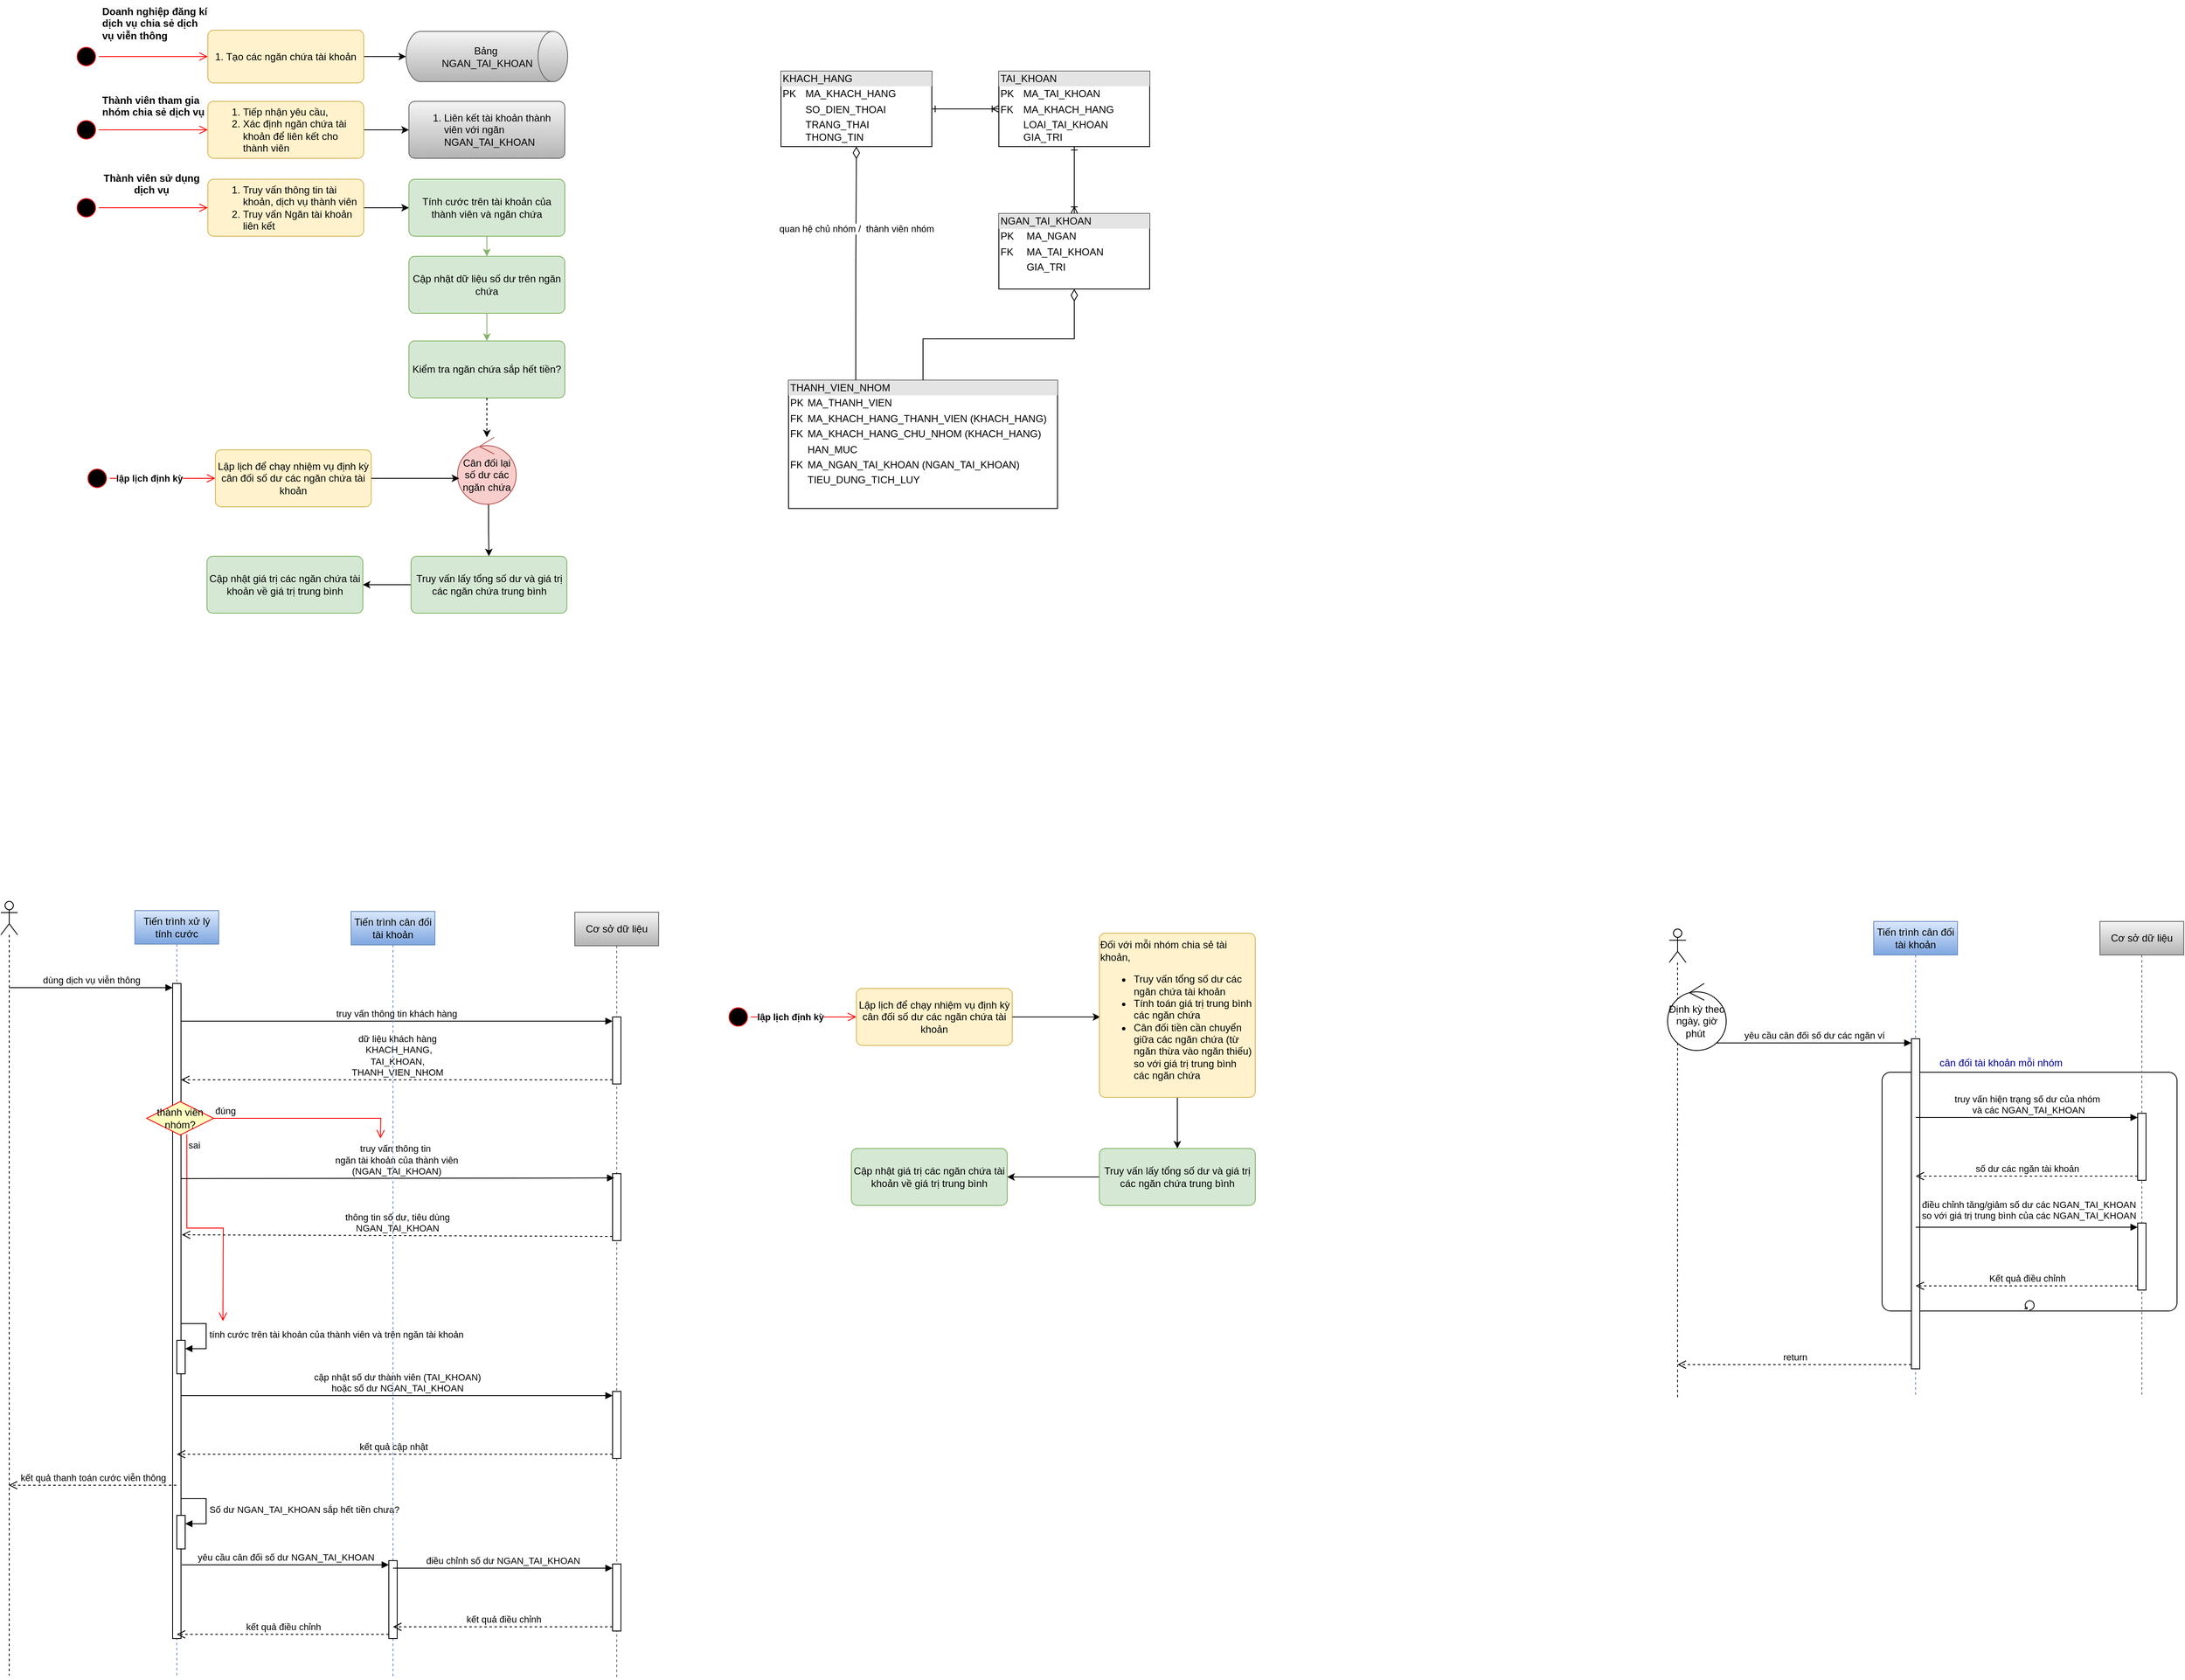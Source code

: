<mxfile version="24.7.5">
  <diagram name="Trang-1" id="ifqilYKUmkMbXho6CXME">
    <mxGraphModel dx="1232" dy="1063" grid="0" gridSize="10" guides="1" tooltips="1" connect="1" arrows="1" fold="1" page="1" pageScale="1" pageWidth="827" pageHeight="1169" background="#ffffff" math="0" shadow="0">
      <root>
        <mxCell id="0" />
        <mxCell id="1" parent="0" />
        <mxCell id="qz0hyXh0ZL_QCQMX1ToW-140" value="" style="points=[[0.25,0,0],[0.5,0,0],[0.75,0,0],[1,0.25,0],[1,0.5,0],[1,0.75,0],[0.75,1,0],[0.5,1,0],[0.25,1,0],[0,0.75,0],[0,0.5,0],[0,0.25,0]];shape=mxgraph.bpmn.task;whiteSpace=wrap;rectStyle=rounded;size=10;html=1;container=1;expand=0;collapsible=0;taskMarker=abstract;isLoopStandard=1;" vertex="1" parent="1">
          <mxGeometry x="2285" y="1476" width="352" height="285" as="geometry" />
        </mxCell>
        <mxCell id="qz0hyXh0ZL_QCQMX1ToW-1" value="" style="ellipse;html=1;shape=startState;fillColor=#000000;strokeColor=#ff0000;" vertex="1" parent="1">
          <mxGeometry x="127" y="336" width="30" height="30" as="geometry" />
        </mxCell>
        <mxCell id="qz0hyXh0ZL_QCQMX1ToW-2" value="" style="edgeStyle=orthogonalEdgeStyle;html=1;verticalAlign=bottom;endArrow=open;endSize=8;strokeColor=#ff0000;rounded=0;entryX=0;entryY=0.5;entryDx=0;entryDy=0;" edge="1" source="qz0hyXh0ZL_QCQMX1ToW-1" parent="1" target="qz0hyXh0ZL_QCQMX1ToW-3">
          <mxGeometry relative="1" as="geometry">
            <mxPoint x="157" y="434" as="targetPoint" />
          </mxGeometry>
        </mxCell>
        <mxCell id="qz0hyXh0ZL_QCQMX1ToW-13" value="" style="edgeStyle=orthogonalEdgeStyle;rounded=0;orthogonalLoop=1;jettySize=auto;html=1;" edge="1" parent="1" source="qz0hyXh0ZL_QCQMX1ToW-3" target="qz0hyXh0ZL_QCQMX1ToW-12">
          <mxGeometry relative="1" as="geometry" />
        </mxCell>
        <mxCell id="qz0hyXh0ZL_QCQMX1ToW-3" value="&lt;ol&gt;&lt;li&gt;Tiếp nhận yêu cầu,&lt;/li&gt;&lt;li&gt;Xác định ngăn chứa tài khoản để liên kết cho thành viên&lt;/li&gt;&lt;/ol&gt;" style="rounded=1;whiteSpace=wrap;html=1;absoluteArcSize=1;arcSize=14;strokeWidth=1;align=left;fillColor=#fff2cc;strokeColor=#d6b656;" vertex="1" parent="1">
          <mxGeometry x="287" y="317" width="186" height="68" as="geometry" />
        </mxCell>
        <mxCell id="qz0hyXh0ZL_QCQMX1ToW-4" value="&lt;span style=&quot;color: rgb(0, 0, 0); font-family: Helvetica; font-size: 12px; font-style: normal; font-variant-ligatures: normal; font-variant-caps: normal; letter-spacing: normal; orphans: 2; text-align: center; text-indent: 0px; text-transform: none; widows: 2; word-spacing: 0px; -webkit-text-stroke-width: 0px; white-space: normal; background-color: rgb(251, 251, 251); text-decoration-thickness: initial; text-decoration-style: initial; text-decoration-color: initial; float: none; display: inline !important;&quot;&gt;&lt;b&gt;Thành viên tham gia&amp;nbsp;&lt;/b&gt;&lt;/span&gt;&lt;div&gt;&lt;span style=&quot;color: rgb(0, 0, 0); font-family: Helvetica; font-size: 12px; font-style: normal; font-variant-ligatures: normal; font-variant-caps: normal; letter-spacing: normal; orphans: 2; text-align: center; text-indent: 0px; text-transform: none; widows: 2; word-spacing: 0px; -webkit-text-stroke-width: 0px; white-space: normal; background-color: rgb(251, 251, 251); text-decoration-thickness: initial; text-decoration-style: initial; text-decoration-color: initial; float: none; display: inline !important;&quot;&gt;&lt;b&gt;nhóm chia sẻ dịch vụ&lt;/b&gt;&lt;/span&gt;&lt;/div&gt;" style="text;whiteSpace=wrap;html=1;" vertex="1" parent="1">
          <mxGeometry x="159" y="302" width="133" height="40" as="geometry" />
        </mxCell>
        <mxCell id="qz0hyXh0ZL_QCQMX1ToW-5" value="" style="ellipse;html=1;shape=startState;fillColor=#000000;strokeColor=#ff0000;" vertex="1" parent="1">
          <mxGeometry x="127" y="248.5" width="30" height="30" as="geometry" />
        </mxCell>
        <mxCell id="qz0hyXh0ZL_QCQMX1ToW-6" value="" style="edgeStyle=orthogonalEdgeStyle;html=1;verticalAlign=bottom;endArrow=open;endSize=8;strokeColor=#ff0000;rounded=0;entryX=0;entryY=0.5;entryDx=0;entryDy=0;" edge="1" parent="1" source="qz0hyXh0ZL_QCQMX1ToW-5" target="qz0hyXh0ZL_QCQMX1ToW-7">
          <mxGeometry relative="1" as="geometry">
            <mxPoint x="283" y="232" as="targetPoint" />
          </mxGeometry>
        </mxCell>
        <mxCell id="qz0hyXh0ZL_QCQMX1ToW-11" style="edgeStyle=orthogonalEdgeStyle;rounded=0;orthogonalLoop=1;jettySize=auto;html=1;" edge="1" parent="1" source="qz0hyXh0ZL_QCQMX1ToW-7" target="qz0hyXh0ZL_QCQMX1ToW-10">
          <mxGeometry relative="1" as="geometry" />
        </mxCell>
        <mxCell id="qz0hyXh0ZL_QCQMX1ToW-7" value="1. Tạo các ngăn chứa tài khoản" style="rounded=1;whiteSpace=wrap;html=1;absoluteArcSize=1;arcSize=14;strokeWidth=1;align=center;fillColor=#fff2cc;strokeColor=#d6b656;" vertex="1" parent="1">
          <mxGeometry x="287" y="232" width="186" height="63" as="geometry" />
        </mxCell>
        <mxCell id="qz0hyXh0ZL_QCQMX1ToW-8" value="&lt;span style=&quot;color: rgb(0, 0, 0); font-family: Helvetica; font-size: 12px; font-style: normal; font-variant-ligatures: normal; font-variant-caps: normal; letter-spacing: normal; orphans: 2; text-align: center; text-indent: 0px; text-transform: none; widows: 2; word-spacing: 0px; -webkit-text-stroke-width: 0px; white-space: normal; background-color: rgb(251, 251, 251); text-decoration-thickness: initial; text-decoration-style: initial; text-decoration-color: initial; float: none; display: inline !important;&quot;&gt;&lt;b&gt;Doanh nghiệp đăng kí&amp;nbsp;&lt;/b&gt;&lt;/span&gt;&lt;div&gt;&lt;span style=&quot;color: rgb(0, 0, 0); font-family: Helvetica; font-size: 12px; font-style: normal; font-variant-ligatures: normal; font-variant-caps: normal; letter-spacing: normal; orphans: 2; text-align: center; text-indent: 0px; text-transform: none; widows: 2; word-spacing: 0px; -webkit-text-stroke-width: 0px; white-space: normal; background-color: rgb(251, 251, 251); text-decoration-thickness: initial; text-decoration-style: initial; text-decoration-color: initial; float: none; display: inline !important;&quot;&gt;&lt;b&gt;dịch vụ chia sẻ dịch vụ viễn thông&lt;/b&gt;&lt;/span&gt;&lt;/div&gt;" style="text;whiteSpace=wrap;html=1;" vertex="1" parent="1">
          <mxGeometry x="159" y="196" width="133" height="40" as="geometry" />
        </mxCell>
        <mxCell id="qz0hyXh0ZL_QCQMX1ToW-10" value="Bảng&amp;nbsp;&lt;div&gt;NGAN_TAI_KHOAN&lt;/div&gt;" style="strokeWidth=1;html=1;shape=mxgraph.flowchart.direct_data;whiteSpace=wrap;fillColor=#f5f5f5;gradientColor=#b3b3b3;strokeColor=#666666;" vertex="1" parent="1">
          <mxGeometry x="523.5" y="233.5" width="193" height="60" as="geometry" />
        </mxCell>
        <mxCell id="qz0hyXh0ZL_QCQMX1ToW-12" value="&lt;ol&gt;&lt;li&gt;Liên kết tài khoản thành viên với ngăn NGAN_TAI_KHOAN&lt;/li&gt;&lt;/ol&gt;" style="rounded=1;whiteSpace=wrap;html=1;absoluteArcSize=1;arcSize=14;strokeWidth=1;align=left;fillColor=#f5f5f5;gradientColor=#b3b3b3;strokeColor=#666666;" vertex="1" parent="1">
          <mxGeometry x="527" y="317" width="186" height="68" as="geometry" />
        </mxCell>
        <mxCell id="qz0hyXh0ZL_QCQMX1ToW-15" value="" style="ellipse;html=1;shape=startState;fillColor=#000000;strokeColor=#ff0000;" vertex="1" parent="1">
          <mxGeometry x="127" y="429" width="30" height="30" as="geometry" />
        </mxCell>
        <mxCell id="qz0hyXh0ZL_QCQMX1ToW-16" value="" style="edgeStyle=orthogonalEdgeStyle;html=1;verticalAlign=bottom;endArrow=open;endSize=8;strokeColor=#ff0000;rounded=0;entryX=0;entryY=0.5;entryDx=0;entryDy=0;" edge="1" parent="1" source="qz0hyXh0ZL_QCQMX1ToW-15" target="qz0hyXh0ZL_QCQMX1ToW-18">
          <mxGeometry relative="1" as="geometry">
            <mxPoint x="157" y="527" as="targetPoint" />
          </mxGeometry>
        </mxCell>
        <mxCell id="qz0hyXh0ZL_QCQMX1ToW-17" value="" style="edgeStyle=orthogonalEdgeStyle;rounded=0;orthogonalLoop=1;jettySize=auto;html=1;" edge="1" parent="1" source="qz0hyXh0ZL_QCQMX1ToW-18" target="qz0hyXh0ZL_QCQMX1ToW-20">
          <mxGeometry relative="1" as="geometry" />
        </mxCell>
        <mxCell id="qz0hyXh0ZL_QCQMX1ToW-18" value="&lt;ol&gt;&lt;li&gt;Truy vấn thông tin tài khoản, dịch vụ thành viên&lt;/li&gt;&lt;li&gt;Truy vấn Ngăn tài khoản liên kết&lt;/li&gt;&lt;/ol&gt;" style="rounded=1;whiteSpace=wrap;html=1;absoluteArcSize=1;arcSize=14;strokeWidth=1;align=left;fillColor=#fff2cc;strokeColor=#d6b656;" vertex="1" parent="1">
          <mxGeometry x="287" y="410" width="186" height="68" as="geometry" />
        </mxCell>
        <mxCell id="qz0hyXh0ZL_QCQMX1ToW-19" value="&lt;div style=&quot;text-align: center;&quot;&gt;&lt;b&gt;Thành viên sử dụng dịch vụ&lt;/b&gt;&lt;/div&gt;" style="text;whiteSpace=wrap;html=1;" vertex="1" parent="1">
          <mxGeometry x="159" y="395" width="120" height="40" as="geometry" />
        </mxCell>
        <mxCell id="qz0hyXh0ZL_QCQMX1ToW-23" value="" style="edgeStyle=orthogonalEdgeStyle;rounded=0;orthogonalLoop=1;jettySize=auto;html=1;fillColor=#d5e8d4;strokeColor=#82b366;" edge="1" parent="1" source="qz0hyXh0ZL_QCQMX1ToW-20" target="qz0hyXh0ZL_QCQMX1ToW-22">
          <mxGeometry relative="1" as="geometry" />
        </mxCell>
        <mxCell id="qz0hyXh0ZL_QCQMX1ToW-20" value="&lt;div style=&quot;&quot;&gt;&lt;span style=&quot;background-color: initial;&quot;&gt;Tính cước trên tài khoản của thành viên và ngăn chứa&lt;/span&gt;&lt;/div&gt;" style="rounded=1;whiteSpace=wrap;html=1;absoluteArcSize=1;arcSize=14;strokeWidth=1;align=center;fillColor=#d5e8d4;strokeColor=#82b366;" vertex="1" parent="1">
          <mxGeometry x="527" y="410" width="186" height="68" as="geometry" />
        </mxCell>
        <mxCell id="qz0hyXh0ZL_QCQMX1ToW-25" value="" style="edgeStyle=orthogonalEdgeStyle;rounded=0;orthogonalLoop=1;jettySize=auto;html=1;fillColor=#d5e8d4;strokeColor=#82b366;" edge="1" parent="1" source="qz0hyXh0ZL_QCQMX1ToW-22" target="qz0hyXh0ZL_QCQMX1ToW-24">
          <mxGeometry relative="1" as="geometry" />
        </mxCell>
        <mxCell id="qz0hyXh0ZL_QCQMX1ToW-22" value="&lt;div style=&quot;&quot;&gt;&lt;span style=&quot;background-color: initial;&quot;&gt;Cập nhật dữ liệu số dư trên ngăn chứa&lt;/span&gt;&lt;/div&gt;" style="rounded=1;whiteSpace=wrap;html=1;absoluteArcSize=1;arcSize=14;strokeWidth=1;align=center;fillColor=#d5e8d4;strokeColor=#82b366;" vertex="1" parent="1">
          <mxGeometry x="527" y="502" width="186" height="68" as="geometry" />
        </mxCell>
        <mxCell id="qz0hyXh0ZL_QCQMX1ToW-30" value="" style="edgeStyle=orthogonalEdgeStyle;rounded=0;orthogonalLoop=1;jettySize=auto;html=1;exitX=0.529;exitY=0.988;exitDx=0;exitDy=0;exitPerimeter=0;" edge="1" parent="1" source="qz0hyXh0ZL_QCQMX1ToW-28" target="qz0hyXh0ZL_QCQMX1ToW-29">
          <mxGeometry relative="1" as="geometry" />
        </mxCell>
        <mxCell id="qz0hyXh0ZL_QCQMX1ToW-24" value="&lt;div style=&quot;&quot;&gt;&lt;span style=&quot;background-color: initial;&quot;&gt;Kiểm tra ngăn chứa sắp hết tiền?&lt;/span&gt;&lt;/div&gt;" style="rounded=1;whiteSpace=wrap;html=1;absoluteArcSize=1;arcSize=14;strokeWidth=1;align=center;fillColor=#d5e8d4;strokeColor=#82b366;" vertex="1" parent="1">
          <mxGeometry x="527" y="603" width="186" height="68" as="geometry" />
        </mxCell>
        <mxCell id="qz0hyXh0ZL_QCQMX1ToW-32" value="" style="edgeStyle=orthogonalEdgeStyle;rounded=0;orthogonalLoop=1;jettySize=auto;html=1;" edge="1" parent="1" source="qz0hyXh0ZL_QCQMX1ToW-29" target="qz0hyXh0ZL_QCQMX1ToW-31">
          <mxGeometry relative="1" as="geometry" />
        </mxCell>
        <mxCell id="qz0hyXh0ZL_QCQMX1ToW-29" value="&lt;div style=&quot;&quot;&gt;&lt;span style=&quot;background-color: initial;&quot;&gt;Truy vấn lấy tổng số dư và giá trị các ngăn chứa trung bình&lt;/span&gt;&lt;/div&gt;" style="rounded=1;whiteSpace=wrap;html=1;absoluteArcSize=1;arcSize=14;strokeWidth=1;align=center;fillColor=#d5e8d4;strokeColor=#82b366;" vertex="1" parent="1">
          <mxGeometry x="529.5" y="860" width="186" height="68" as="geometry" />
        </mxCell>
        <mxCell id="qz0hyXh0ZL_QCQMX1ToW-31" value="&lt;div style=&quot;&quot;&gt;&lt;span style=&quot;background-color: initial;&quot;&gt;Cập nhật giá trị các ngăn chứa tài khoản về giá trị trung bình&lt;/span&gt;&lt;/div&gt;" style="rounded=1;whiteSpace=wrap;html=1;absoluteArcSize=1;arcSize=14;strokeWidth=1;align=center;fillColor=#d5e8d4;strokeColor=#82b366;" vertex="1" parent="1">
          <mxGeometry x="286" y="860" width="186" height="68" as="geometry" />
        </mxCell>
        <mxCell id="qz0hyXh0ZL_QCQMX1ToW-33" value="" style="edgeStyle=orthogonalEdgeStyle;rounded=0;orthogonalLoop=1;jettySize=auto;html=1;dashed=1;" edge="1" parent="1" source="qz0hyXh0ZL_QCQMX1ToW-24" target="qz0hyXh0ZL_QCQMX1ToW-28">
          <mxGeometry relative="1" as="geometry">
            <mxPoint x="620" y="671" as="sourcePoint" />
            <mxPoint x="620" y="854" as="targetPoint" />
          </mxGeometry>
        </mxCell>
        <mxCell id="qz0hyXh0ZL_QCQMX1ToW-28" value="Cân đối lại số dư các ngăn chứa" style="ellipse;shape=umlControl;whiteSpace=wrap;html=1;fillColor=#f8cecc;strokeColor=#b85450;" vertex="1" parent="1">
          <mxGeometry x="585" y="718" width="70" height="80" as="geometry" />
        </mxCell>
        <mxCell id="qz0hyXh0ZL_QCQMX1ToW-34" value="" style="ellipse;html=1;shape=startState;fillColor=#000000;strokeColor=#ff0000;" vertex="1" parent="1">
          <mxGeometry x="140" y="752" width="30" height="30" as="geometry" />
        </mxCell>
        <mxCell id="qz0hyXh0ZL_QCQMX1ToW-35" value="" style="edgeStyle=orthogonalEdgeStyle;html=1;verticalAlign=bottom;endArrow=open;endSize=8;strokeColor=#ff0000;rounded=0;entryX=0;entryY=0.5;entryDx=0;entryDy=0;" edge="1" source="qz0hyXh0ZL_QCQMX1ToW-34" parent="1" target="qz0hyXh0ZL_QCQMX1ToW-36">
          <mxGeometry relative="1" as="geometry">
            <mxPoint x="219" y="733" as="targetPoint" />
          </mxGeometry>
        </mxCell>
        <mxCell id="qz0hyXh0ZL_QCQMX1ToW-39" value="&lt;b&gt;lập lịch định kỳ&lt;/b&gt;" style="edgeLabel;html=1;align=center;verticalAlign=middle;resizable=0;points=[];" vertex="1" connectable="0" parent="qz0hyXh0ZL_QCQMX1ToW-35">
          <mxGeometry x="-0.254" relative="1" as="geometry">
            <mxPoint as="offset" />
          </mxGeometry>
        </mxCell>
        <mxCell id="qz0hyXh0ZL_QCQMX1ToW-36" value="&lt;div style=&quot;&quot;&gt;&lt;span style=&quot;background-color: initial;&quot;&gt;Lập lịch để chạy nhiệm vụ định kỳ cân đối số dư các ngăn chứa tài khoản&lt;/span&gt;&lt;/div&gt;" style="rounded=1;whiteSpace=wrap;html=1;absoluteArcSize=1;arcSize=14;strokeWidth=1;align=center;fillColor=#fff2cc;strokeColor=#d6b656;" vertex="1" parent="1">
          <mxGeometry x="296" y="733" width="186" height="68" as="geometry" />
        </mxCell>
        <mxCell id="qz0hyXh0ZL_QCQMX1ToW-38" style="edgeStyle=orthogonalEdgeStyle;rounded=0;orthogonalLoop=1;jettySize=auto;html=1;entryX=0.029;entryY=0.613;entryDx=0;entryDy=0;entryPerimeter=0;" edge="1" parent="1" source="qz0hyXh0ZL_QCQMX1ToW-36" target="qz0hyXh0ZL_QCQMX1ToW-28">
          <mxGeometry relative="1" as="geometry" />
        </mxCell>
        <mxCell id="qz0hyXh0ZL_QCQMX1ToW-43" value="" style="edgeStyle=orthogonalEdgeStyle;rounded=0;orthogonalLoop=1;jettySize=auto;html=1;endArrow=ERoneToMany;endFill=0;startArrow=ERone;startFill=0;" edge="1" parent="1" source="qz0hyXh0ZL_QCQMX1ToW-41" target="qz0hyXh0ZL_QCQMX1ToW-42">
          <mxGeometry relative="1" as="geometry" />
        </mxCell>
        <mxCell id="qz0hyXh0ZL_QCQMX1ToW-41" value="&lt;div style=&quot;box-sizing:border-box;width:100%;background:#e4e4e4;padding:2px;&quot;&gt;KHACH_HANG&lt;/div&gt;&lt;table style=&quot;width:100%;font-size:1em;&quot; cellpadding=&quot;2&quot; cellspacing=&quot;0&quot;&gt;&lt;tbody&gt;&lt;tr&gt;&lt;td&gt;PK&lt;/td&gt;&lt;td&gt;MA_KHACH_HANG&lt;/td&gt;&lt;/tr&gt;&lt;tr&gt;&lt;td&gt;&lt;br&gt;&lt;/td&gt;&lt;td&gt;SO_DIEN_THOAI&lt;/td&gt;&lt;/tr&gt;&lt;tr&gt;&lt;td&gt;&lt;/td&gt;&lt;td&gt;TRANG_THAI&lt;br&gt;THONG_TIN&lt;/td&gt;&lt;/tr&gt;&lt;/tbody&gt;&lt;/table&gt;" style="verticalAlign=top;align=left;overflow=fill;html=1;whiteSpace=wrap;" vertex="1" parent="1">
          <mxGeometry x="971" y="281" width="180" height="90" as="geometry" />
        </mxCell>
        <mxCell id="qz0hyXh0ZL_QCQMX1ToW-45" value="" style="edgeStyle=orthogonalEdgeStyle;rounded=0;orthogonalLoop=1;jettySize=auto;html=1;startArrow=ERone;startFill=0;endArrow=ERoneToMany;endFill=0;" edge="1" parent="1" source="qz0hyXh0ZL_QCQMX1ToW-42" target="qz0hyXh0ZL_QCQMX1ToW-44">
          <mxGeometry relative="1" as="geometry" />
        </mxCell>
        <mxCell id="qz0hyXh0ZL_QCQMX1ToW-42" value="&lt;div style=&quot;box-sizing:border-box;width:100%;background:#e4e4e4;padding:2px;&quot;&gt;TAI_KHOAN&lt;/div&gt;&lt;table style=&quot;width:100%;font-size:1em;&quot; cellpadding=&quot;2&quot; cellspacing=&quot;0&quot;&gt;&lt;tbody&gt;&lt;tr&gt;&lt;td&gt;PK&lt;/td&gt;&lt;td&gt;MA_TAI_KHOAN&lt;/td&gt;&lt;/tr&gt;&lt;tr&gt;&lt;td&gt;FK&lt;/td&gt;&lt;td&gt;MA_KHACH_HANG&lt;/td&gt;&lt;/tr&gt;&lt;tr&gt;&lt;td&gt;&lt;/td&gt;&lt;td&gt;LOAI_TAI_KHOAN&lt;br&gt;GIA_TRI&lt;/td&gt;&lt;/tr&gt;&lt;tr&gt;&lt;td&gt;&lt;br&gt;&lt;/td&gt;&lt;td&gt;&lt;br&gt;&lt;/td&gt;&lt;/tr&gt;&lt;tr&gt;&lt;td&gt;&lt;br&gt;&lt;/td&gt;&lt;td&gt;&lt;br&gt;&lt;/td&gt;&lt;/tr&gt;&lt;/tbody&gt;&lt;/table&gt;" style="verticalAlign=top;align=left;overflow=fill;html=1;whiteSpace=wrap;" vertex="1" parent="1">
          <mxGeometry x="1231" y="281" width="180" height="90" as="geometry" />
        </mxCell>
        <mxCell id="qz0hyXh0ZL_QCQMX1ToW-44" value="&lt;div style=&quot;box-sizing:border-box;width:100%;background:#e4e4e4;padding:2px;&quot;&gt;NGAN_TAI_KHOAN&lt;/div&gt;&lt;table style=&quot;width:100%;font-size:1em;&quot; cellpadding=&quot;2&quot; cellspacing=&quot;0&quot;&gt;&lt;tbody&gt;&lt;tr&gt;&lt;td&gt;PK&lt;/td&gt;&lt;td&gt;MA_NGAN&lt;/td&gt;&lt;/tr&gt;&lt;tr&gt;&lt;td&gt;FK&lt;/td&gt;&lt;td&gt;MA_TAI_KHOAN&lt;/td&gt;&lt;/tr&gt;&lt;tr&gt;&lt;td&gt;&lt;br&gt;&lt;/td&gt;&lt;td&gt;GIA_TRI&lt;/td&gt;&lt;/tr&gt;&lt;tr&gt;&lt;td&gt;&lt;br&gt;&lt;/td&gt;&lt;td&gt;&lt;br&gt;&lt;/td&gt;&lt;/tr&gt;&lt;/tbody&gt;&lt;/table&gt;" style="verticalAlign=top;align=left;overflow=fill;html=1;whiteSpace=wrap;" vertex="1" parent="1">
          <mxGeometry x="1231" y="451" width="180" height="90" as="geometry" />
        </mxCell>
        <mxCell id="qz0hyXh0ZL_QCQMX1ToW-48" style="edgeStyle=orthogonalEdgeStyle;rounded=0;orthogonalLoop=1;jettySize=auto;html=1;entryX=0.5;entryY=1;entryDx=0;entryDy=0;endArrow=diamondThin;endFill=0;endSize=12;exitX=0.25;exitY=0;exitDx=0;exitDy=0;" edge="1" parent="1" source="qz0hyXh0ZL_QCQMX1ToW-46" target="qz0hyXh0ZL_QCQMX1ToW-41">
          <mxGeometry relative="1" as="geometry" />
        </mxCell>
        <mxCell id="qz0hyXh0ZL_QCQMX1ToW-50" value="quan hệ chủ nhóm /&amp;nbsp; thành viên nhóm" style="edgeLabel;html=1;align=center;verticalAlign=middle;resizable=0;points=[];" vertex="1" connectable="0" parent="qz0hyXh0ZL_QCQMX1ToW-48">
          <mxGeometry x="0.299" relative="1" as="geometry">
            <mxPoint as="offset" />
          </mxGeometry>
        </mxCell>
        <mxCell id="qz0hyXh0ZL_QCQMX1ToW-49" style="edgeStyle=orthogonalEdgeStyle;rounded=0;orthogonalLoop=1;jettySize=auto;html=1;entryX=0.5;entryY=1;entryDx=0;entryDy=0;endArrow=diamondThin;endFill=0;endSize=12;" edge="1" parent="1" source="qz0hyXh0ZL_QCQMX1ToW-46" target="qz0hyXh0ZL_QCQMX1ToW-44">
          <mxGeometry relative="1" as="geometry" />
        </mxCell>
        <mxCell id="qz0hyXh0ZL_QCQMX1ToW-46" value="&lt;div style=&quot;box-sizing:border-box;width:100%;background:#e4e4e4;padding:2px;&quot;&gt;THANH_VIEN_NHOM&lt;/div&gt;&lt;table style=&quot;width:100%;font-size:1em;&quot; cellpadding=&quot;2&quot; cellspacing=&quot;0&quot;&gt;&lt;tbody&gt;&lt;tr&gt;&lt;td&gt;PK&lt;/td&gt;&lt;td&gt;MA_THANH_VIEN&lt;/td&gt;&lt;/tr&gt;&lt;tr&gt;&lt;td&gt;FK&lt;/td&gt;&lt;td&gt;MA_KHACH_HANG_THANH_VIEN (KHACH_HANG)&lt;/td&gt;&lt;/tr&gt;&lt;tr&gt;&lt;td&gt;FK&lt;/td&gt;&lt;td&gt;MA_KHACH_HANG_CHU_NHOM (KHACH_HANG)&lt;br&gt;&lt;/td&gt;&lt;/tr&gt;&lt;tr&gt;&lt;td&gt;&lt;br&gt;&lt;/td&gt;&lt;td&gt;HAN_MUC&lt;br&gt;&lt;/td&gt;&lt;/tr&gt;&lt;tr&gt;&lt;td&gt;FK&lt;/td&gt;&lt;td&gt;MA_NGAN_TAI_KHOAN (NGAN_TAI_KHOAN)&lt;br&gt;&lt;/td&gt;&lt;/tr&gt;&lt;tr&gt;&lt;td&gt;&lt;br&gt;&lt;/td&gt;&lt;td&gt;TIEU_DUNG_TICH_LUY&lt;/td&gt;&lt;/tr&gt;&lt;/tbody&gt;&lt;/table&gt;" style="verticalAlign=top;align=left;overflow=fill;html=1;whiteSpace=wrap;" vertex="1" parent="1">
          <mxGeometry x="980" y="650" width="321" height="153" as="geometry" />
        </mxCell>
        <mxCell id="qz0hyXh0ZL_QCQMX1ToW-51" value="Tiến trình xử lý tính cước" style="shape=umlLifeline;perimeter=lifelinePerimeter;whiteSpace=wrap;html=1;container=1;dropTarget=0;collapsible=0;recursiveResize=0;outlineConnect=0;portConstraint=eastwest;newEdgeStyle={&quot;curved&quot;:0,&quot;rounded&quot;:0};fillColor=#dae8fc;gradientColor=#7ea6e0;strokeColor=#6c8ebf;" vertex="1" parent="1">
          <mxGeometry x="200" y="1283" width="100" height="916" as="geometry" />
        </mxCell>
        <mxCell id="qz0hyXh0ZL_QCQMX1ToW-53" value="" style="html=1;points=[[0,0,0,0,5],[0,1,0,0,-5],[1,0,0,0,5],[1,1,0,0,-5]];perimeter=orthogonalPerimeter;outlineConnect=0;targetShapes=umlLifeline;portConstraint=eastwest;newEdgeStyle={&quot;curved&quot;:0,&quot;rounded&quot;:0};" vertex="1" parent="qz0hyXh0ZL_QCQMX1ToW-51">
          <mxGeometry x="45" y="87" width="10" height="782" as="geometry" />
        </mxCell>
        <mxCell id="qz0hyXh0ZL_QCQMX1ToW-66" value="" style="html=1;points=[[0,0,0,0,5],[0,1,0,0,-5],[1,0,0,0,5],[1,1,0,0,-5]];perimeter=orthogonalPerimeter;outlineConnect=0;targetShapes=umlLifeline;portConstraint=eastwest;newEdgeStyle={&quot;curved&quot;:0,&quot;rounded&quot;:0};" vertex="1" parent="qz0hyXh0ZL_QCQMX1ToW-51">
          <mxGeometry x="50" y="513" width="10" height="40" as="geometry" />
        </mxCell>
        <mxCell id="qz0hyXh0ZL_QCQMX1ToW-67" value="tính cước trên tài khoản của thành viên và trên ngăn tài khoản" style="html=1;align=left;spacingLeft=2;endArrow=block;rounded=0;edgeStyle=orthogonalEdgeStyle;curved=0;rounded=0;" edge="1" target="qz0hyXh0ZL_QCQMX1ToW-66" parent="qz0hyXh0ZL_QCQMX1ToW-51">
          <mxGeometry relative="1" as="geometry">
            <mxPoint x="55" y="493" as="sourcePoint" />
            <Array as="points">
              <mxPoint x="85" y="523" />
            </Array>
          </mxGeometry>
        </mxCell>
        <mxCell id="qz0hyXh0ZL_QCQMX1ToW-75" value="" style="html=1;points=[[0,0,0,0,5],[0,1,0,0,-5],[1,0,0,0,5],[1,1,0,0,-5]];perimeter=orthogonalPerimeter;outlineConnect=0;targetShapes=umlLifeline;portConstraint=eastwest;newEdgeStyle={&quot;curved&quot;:0,&quot;rounded&quot;:0};" vertex="1" parent="qz0hyXh0ZL_QCQMX1ToW-51">
          <mxGeometry x="50" y="722" width="10" height="40" as="geometry" />
        </mxCell>
        <mxCell id="qz0hyXh0ZL_QCQMX1ToW-76" value="Số dư NGAN_TAI_KHOAN sắp hết tiền chưa?" style="html=1;align=left;spacingLeft=2;endArrow=block;rounded=0;edgeStyle=orthogonalEdgeStyle;curved=0;rounded=0;" edge="1" target="qz0hyXh0ZL_QCQMX1ToW-75" parent="qz0hyXh0ZL_QCQMX1ToW-51">
          <mxGeometry relative="1" as="geometry">
            <mxPoint x="55" y="702" as="sourcePoint" />
            <Array as="points">
              <mxPoint x="85" y="732" />
            </Array>
          </mxGeometry>
        </mxCell>
        <mxCell id="qz0hyXh0ZL_QCQMX1ToW-52" value="" style="shape=umlLifeline;perimeter=lifelinePerimeter;whiteSpace=wrap;html=1;container=1;dropTarget=0;collapsible=0;recursiveResize=0;outlineConnect=0;portConstraint=eastwest;newEdgeStyle={&quot;curved&quot;:0,&quot;rounded&quot;:0};participant=umlActor;" vertex="1" parent="1">
          <mxGeometry x="40" y="1272" width="20" height="924" as="geometry" />
        </mxCell>
        <mxCell id="qz0hyXh0ZL_QCQMX1ToW-54" value="dùng dịch vụ viễn thông" style="html=1;verticalAlign=bottom;endArrow=block;curved=0;rounded=0;entryX=0;entryY=0;entryDx=0;entryDy=5;" edge="1" target="qz0hyXh0ZL_QCQMX1ToW-53" parent="1" source="qz0hyXh0ZL_QCQMX1ToW-52">
          <mxGeometry relative="1" as="geometry">
            <mxPoint x="175" y="1375" as="sourcePoint" />
          </mxGeometry>
        </mxCell>
        <mxCell id="qz0hyXh0ZL_QCQMX1ToW-56" value="Cơ sở dữ liệu" style="shape=umlLifeline;whiteSpace=wrap;html=1;container=1;dropTarget=0;collapsible=0;recursiveResize=0;outlineConnect=0;portConstraint=eastwest;newEdgeStyle={&quot;curved&quot;:0,&quot;rounded&quot;:0};points=[[0,0,0,0,5],[0,1,0,0,-5],[1,0,0,0,5],[1,1,0,0,-5]];perimeter=rectanglePerimeter;targetShapes=umlLifeline;participant=label;fillColor=#f5f5f5;gradientColor=#b3b3b3;strokeColor=#666666;" vertex="1" parent="1">
          <mxGeometry x="725" y="1285" width="100" height="914" as="geometry" />
        </mxCell>
        <mxCell id="qz0hyXh0ZL_QCQMX1ToW-57" value="" style="html=1;points=[[0,0,0,0,5],[0,1,0,0,-5],[1,0,0,0,5],[1,1,0,0,-5]];perimeter=orthogonalPerimeter;outlineConnect=0;targetShapes=umlLifeline;portConstraint=eastwest;newEdgeStyle={&quot;curved&quot;:0,&quot;rounded&quot;:0};" vertex="1" parent="qz0hyXh0ZL_QCQMX1ToW-56">
          <mxGeometry x="45" y="125" width="10" height="80" as="geometry" />
        </mxCell>
        <mxCell id="qz0hyXh0ZL_QCQMX1ToW-63" value="" style="html=1;points=[[0,0,0,0,5],[0,1,0,0,-5],[1,0,0,0,5],[1,1,0,0,-5]];perimeter=orthogonalPerimeter;outlineConnect=0;targetShapes=umlLifeline;portConstraint=eastwest;newEdgeStyle={&quot;curved&quot;:0,&quot;rounded&quot;:0};" vertex="1" parent="qz0hyXh0ZL_QCQMX1ToW-56">
          <mxGeometry x="45" y="312" width="10" height="80" as="geometry" />
        </mxCell>
        <mxCell id="qz0hyXh0ZL_QCQMX1ToW-68" value="" style="html=1;points=[[0,0,0,0,5],[0,1,0,0,-5],[1,0,0,0,5],[1,1,0,0,-5]];perimeter=orthogonalPerimeter;outlineConnect=0;targetShapes=umlLifeline;portConstraint=eastwest;newEdgeStyle={&quot;curved&quot;:0,&quot;rounded&quot;:0};" vertex="1" parent="qz0hyXh0ZL_QCQMX1ToW-56">
          <mxGeometry x="45" y="572" width="10" height="80" as="geometry" />
        </mxCell>
        <mxCell id="qz0hyXh0ZL_QCQMX1ToW-80" value="" style="html=1;points=[[0,0,0,0,5],[0,1,0,0,-5],[1,0,0,0,5],[1,1,0,0,-5]];perimeter=orthogonalPerimeter;outlineConnect=0;targetShapes=umlLifeline;portConstraint=eastwest;newEdgeStyle={&quot;curved&quot;:0,&quot;rounded&quot;:0};" vertex="1" parent="qz0hyXh0ZL_QCQMX1ToW-56">
          <mxGeometry x="45" y="778" width="10" height="80" as="geometry" />
        </mxCell>
        <mxCell id="qz0hyXh0ZL_QCQMX1ToW-58" value="truy vấn thông tin khách hàng" style="html=1;verticalAlign=bottom;endArrow=block;curved=0;rounded=0;entryX=0;entryY=0;entryDx=0;entryDy=5;" edge="1" target="qz0hyXh0ZL_QCQMX1ToW-57" parent="1" source="qz0hyXh0ZL_QCQMX1ToW-53">
          <mxGeometry x="-0.002" relative="1" as="geometry">
            <mxPoint x="402" y="1413" as="sourcePoint" />
            <mxPoint as="offset" />
          </mxGeometry>
        </mxCell>
        <mxCell id="qz0hyXh0ZL_QCQMX1ToW-55" value="kết quả thanh toán cước viễn thông" style="html=1;verticalAlign=bottom;endArrow=open;dashed=1;endSize=8;curved=0;rounded=0;" edge="1" parent="1">
          <mxGeometry relative="1" as="geometry">
            <mxPoint x="49.5" y="1969" as="targetPoint" />
            <mxPoint x="249.5" y="1969" as="sourcePoint" />
          </mxGeometry>
        </mxCell>
        <mxCell id="qz0hyXh0ZL_QCQMX1ToW-59" value="dữ liệu khách hàng&lt;div&gt;&amp;nbsp;KHACH_HANG,&lt;/div&gt;&lt;div&gt;&amp;nbsp;TAI_KHOAN,&amp;nbsp;&lt;/div&gt;&lt;div&gt;THANH_VIEN_NHOM&lt;/div&gt;" style="html=1;verticalAlign=bottom;endArrow=open;dashed=1;endSize=8;curved=0;rounded=0;exitX=0;exitY=1;exitDx=0;exitDy=-5;" edge="1" source="qz0hyXh0ZL_QCQMX1ToW-57" parent="1" target="qz0hyXh0ZL_QCQMX1ToW-53">
          <mxGeometry relative="1" as="geometry">
            <mxPoint x="402" y="1483" as="targetPoint" />
          </mxGeometry>
        </mxCell>
        <mxCell id="qz0hyXh0ZL_QCQMX1ToW-60" value="thành viên nhóm?" style="rhombus;whiteSpace=wrap;html=1;fontColor=#000000;fillColor=#ffffc0;strokeColor=#ff0000;" vertex="1" parent="1">
          <mxGeometry x="214" y="1511" width="80" height="40" as="geometry" />
        </mxCell>
        <mxCell id="qz0hyXh0ZL_QCQMX1ToW-61" value="đúng" style="edgeStyle=orthogonalEdgeStyle;html=1;align=left;verticalAlign=bottom;endArrow=open;endSize=8;strokeColor=#ff0000;rounded=0;exitX=1;exitY=0.5;exitDx=0;exitDy=0;" edge="1" source="qz0hyXh0ZL_QCQMX1ToW-60" parent="1">
          <mxGeometry x="-1" relative="1" as="geometry">
            <mxPoint x="493" y="1555" as="targetPoint" />
            <mxPoint x="294" y="1569" as="sourcePoint" />
          </mxGeometry>
        </mxCell>
        <mxCell id="qz0hyXh0ZL_QCQMX1ToW-62" value="sai" style="edgeStyle=orthogonalEdgeStyle;html=1;align=left;verticalAlign=top;endArrow=open;endSize=8;strokeColor=#ff0000;rounded=0;exitX=0.6;exitY=0.975;exitDx=0;exitDy=0;exitPerimeter=0;" edge="1" source="qz0hyXh0ZL_QCQMX1ToW-60" parent="1">
          <mxGeometry x="-1" relative="1" as="geometry">
            <mxPoint x="305" y="1773" as="targetPoint" />
            <mxPoint x="294" y="1569" as="sourcePoint" />
            <mxPoint as="offset" />
          </mxGeometry>
        </mxCell>
        <mxCell id="qz0hyXh0ZL_QCQMX1ToW-64" value="truy vấn thông tin&amp;nbsp;&lt;div&gt;ngăn tài khoản của thành viên&lt;div&gt;(NGAN_TAI_KHOAN)&lt;/div&gt;&lt;/div&gt;" style="html=1;verticalAlign=bottom;endArrow=block;curved=0;rounded=0;entryX=0.47;entryY=0.347;entryDx=0;entryDy=0;entryPerimeter=0;" edge="1" target="qz0hyXh0ZL_QCQMX1ToW-56" parent="1">
          <mxGeometry x="-0.002" relative="1" as="geometry">
            <mxPoint x="254.5" y="1603" as="sourcePoint" />
            <mxPoint x="472" y="1603" as="targetPoint" />
            <mxPoint as="offset" />
          </mxGeometry>
        </mxCell>
        <mxCell id="qz0hyXh0ZL_QCQMX1ToW-65" value="thông tin số dư, tiêu dùng&lt;div&gt;NGAN_TAI_KHOAN&lt;/div&gt;" style="html=1;verticalAlign=bottom;endArrow=open;dashed=1;endSize=8;curved=0;rounded=0;exitX=0;exitY=1;exitDx=0;exitDy=-5;" edge="1" source="qz0hyXh0ZL_QCQMX1ToW-63" parent="1">
          <mxGeometry relative="1" as="geometry">
            <mxPoint x="256" y="1670" as="targetPoint" />
          </mxGeometry>
        </mxCell>
        <mxCell id="qz0hyXh0ZL_QCQMX1ToW-69" value="cập nhật số dư thành viên (TAI_KHOAN)&lt;div&gt;hoặc số dư NGAN_TAI_KHOAN&lt;/div&gt;" style="html=1;verticalAlign=bottom;endArrow=block;curved=0;rounded=0;entryX=0;entryY=0;entryDx=0;entryDy=5;" edge="1" target="qz0hyXh0ZL_QCQMX1ToW-68" parent="1" source="qz0hyXh0ZL_QCQMX1ToW-53">
          <mxGeometry relative="1" as="geometry">
            <mxPoint x="265" y="1860" as="sourcePoint" />
          </mxGeometry>
        </mxCell>
        <mxCell id="qz0hyXh0ZL_QCQMX1ToW-70" value="kết quả cập nhật&amp;nbsp;" style="html=1;verticalAlign=bottom;endArrow=open;dashed=1;endSize=8;curved=0;rounded=0;exitX=0;exitY=1;exitDx=0;exitDy=-5;" edge="1" source="qz0hyXh0ZL_QCQMX1ToW-68" parent="1" target="qz0hyXh0ZL_QCQMX1ToW-51">
          <mxGeometry relative="1" as="geometry">
            <mxPoint x="290" y="1934" as="targetPoint" />
          </mxGeometry>
        </mxCell>
        <mxCell id="qz0hyXh0ZL_QCQMX1ToW-71" value="Tiến trình cân đối tài khoản" style="shape=umlLifeline;perimeter=lifelinePerimeter;whiteSpace=wrap;html=1;container=1;dropTarget=0;collapsible=0;recursiveResize=0;outlineConnect=0;portConstraint=eastwest;newEdgeStyle={&quot;curved&quot;:0,&quot;rounded&quot;:0};fillColor=#dae8fc;gradientColor=#7ea6e0;strokeColor=#6c8ebf;" vertex="1" parent="1">
          <mxGeometry x="458" y="1284" width="100" height="916" as="geometry" />
        </mxCell>
        <mxCell id="qz0hyXh0ZL_QCQMX1ToW-77" value="" style="html=1;points=[[0,0,0,0,5],[0,1,0,0,-5],[1,0,0,0,5],[1,1,0,0,-5]];perimeter=orthogonalPerimeter;outlineConnect=0;targetShapes=umlLifeline;portConstraint=eastwest;newEdgeStyle={&quot;curved&quot;:0,&quot;rounded&quot;:0};" vertex="1" parent="qz0hyXh0ZL_QCQMX1ToW-71">
          <mxGeometry x="45" y="775" width="10" height="93" as="geometry" />
        </mxCell>
        <mxCell id="qz0hyXh0ZL_QCQMX1ToW-78" value="yêu cầu cân đối số dư NGAN_TAI_KHOAN" style="html=1;verticalAlign=bottom;endArrow=block;curved=0;rounded=0;entryX=0;entryY=0;entryDx=0;entryDy=5;" edge="1" target="qz0hyXh0ZL_QCQMX1ToW-77" parent="1">
          <mxGeometry relative="1" as="geometry">
            <mxPoint x="256" y="2064" as="sourcePoint" />
          </mxGeometry>
        </mxCell>
        <mxCell id="qz0hyXh0ZL_QCQMX1ToW-81" value="điều chỉnh số dư NGAN_TAI_KHOAN" style="html=1;verticalAlign=bottom;endArrow=block;curved=0;rounded=0;entryX=0;entryY=0;entryDx=0;entryDy=5;" edge="1" target="qz0hyXh0ZL_QCQMX1ToW-80" parent="1" source="qz0hyXh0ZL_QCQMX1ToW-71">
          <mxGeometry relative="1" as="geometry">
            <mxPoint x="700" y="2068" as="sourcePoint" />
          </mxGeometry>
        </mxCell>
        <mxCell id="qz0hyXh0ZL_QCQMX1ToW-79" value="kết quả điều chỉnh" style="html=1;verticalAlign=bottom;endArrow=open;dashed=1;endSize=8;curved=0;rounded=0;exitX=0;exitY=1;exitDx=0;exitDy=-5;" edge="1" source="qz0hyXh0ZL_QCQMX1ToW-77" parent="1" target="qz0hyXh0ZL_QCQMX1ToW-51">
          <mxGeometry relative="1" as="geometry">
            <mxPoint x="433" y="2134" as="targetPoint" />
          </mxGeometry>
        </mxCell>
        <mxCell id="qz0hyXh0ZL_QCQMX1ToW-82" value="kết quả điều chỉnh" style="html=1;verticalAlign=bottom;endArrow=open;dashed=1;endSize=8;curved=0;rounded=0;exitX=0;exitY=1;exitDx=0;exitDy=-5;" edge="1" source="qz0hyXh0ZL_QCQMX1ToW-80" parent="1" target="qz0hyXh0ZL_QCQMX1ToW-71">
          <mxGeometry x="-0.002" relative="1" as="geometry">
            <mxPoint x="700" y="2138" as="targetPoint" />
            <mxPoint as="offset" />
          </mxGeometry>
        </mxCell>
        <mxCell id="qz0hyXh0ZL_QCQMX1ToW-83" value="" style="edgeStyle=orthogonalEdgeStyle;rounded=0;orthogonalLoop=1;jettySize=auto;html=1;exitX=0.529;exitY=0.988;exitDx=0;exitDy=0;exitPerimeter=0;" edge="1" parent="1" target="qz0hyXh0ZL_QCQMX1ToW-85">
          <mxGeometry relative="1" as="geometry">
            <mxPoint x="1387.03" y="1440.04" as="sourcePoint" />
          </mxGeometry>
        </mxCell>
        <mxCell id="qz0hyXh0ZL_QCQMX1ToW-84" value="" style="edgeStyle=orthogonalEdgeStyle;rounded=0;orthogonalLoop=1;jettySize=auto;html=1;" edge="1" parent="1" source="qz0hyXh0ZL_QCQMX1ToW-85" target="qz0hyXh0ZL_QCQMX1ToW-86">
          <mxGeometry relative="1" as="geometry" />
        </mxCell>
        <mxCell id="qz0hyXh0ZL_QCQMX1ToW-85" value="&lt;div style=&quot;&quot;&gt;&lt;span style=&quot;background-color: initial;&quot;&gt;Truy vấn lấy tổng số dư và giá trị các ngăn chứa trung bình&lt;/span&gt;&lt;/div&gt;" style="rounded=1;whiteSpace=wrap;html=1;absoluteArcSize=1;arcSize=14;strokeWidth=1;align=center;fillColor=#d5e8d4;strokeColor=#82b366;" vertex="1" parent="1">
          <mxGeometry x="1351" y="1567" width="186" height="68" as="geometry" />
        </mxCell>
        <mxCell id="qz0hyXh0ZL_QCQMX1ToW-86" value="&lt;div style=&quot;&quot;&gt;&lt;span style=&quot;background-color: initial;&quot;&gt;Cập nhật giá trị các ngăn chứa tài khoản về giá trị trung bình&lt;/span&gt;&lt;/div&gt;" style="rounded=1;whiteSpace=wrap;html=1;absoluteArcSize=1;arcSize=14;strokeWidth=1;align=center;fillColor=#d5e8d4;strokeColor=#82b366;" vertex="1" parent="1">
          <mxGeometry x="1055" y="1567" width="186" height="68" as="geometry" />
        </mxCell>
        <mxCell id="qz0hyXh0ZL_QCQMX1ToW-88" value="" style="ellipse;html=1;shape=startState;fillColor=#000000;strokeColor=#ff0000;" vertex="1" parent="1">
          <mxGeometry x="905" y="1395" width="30" height="30" as="geometry" />
        </mxCell>
        <mxCell id="qz0hyXh0ZL_QCQMX1ToW-89" value="" style="edgeStyle=orthogonalEdgeStyle;html=1;verticalAlign=bottom;endArrow=open;endSize=8;strokeColor=#ff0000;rounded=0;entryX=0;entryY=0.5;entryDx=0;entryDy=0;" edge="1" parent="1" source="qz0hyXh0ZL_QCQMX1ToW-88" target="qz0hyXh0ZL_QCQMX1ToW-91">
          <mxGeometry relative="1" as="geometry">
            <mxPoint x="984" y="1376" as="targetPoint" />
          </mxGeometry>
        </mxCell>
        <mxCell id="qz0hyXh0ZL_QCQMX1ToW-90" value="&lt;b&gt;lập lịch định kỳ&lt;/b&gt;" style="edgeLabel;html=1;align=center;verticalAlign=middle;resizable=0;points=[];" vertex="1" connectable="0" parent="qz0hyXh0ZL_QCQMX1ToW-89">
          <mxGeometry x="-0.254" relative="1" as="geometry">
            <mxPoint as="offset" />
          </mxGeometry>
        </mxCell>
        <mxCell id="qz0hyXh0ZL_QCQMX1ToW-91" value="&lt;div style=&quot;&quot;&gt;&lt;span style=&quot;background-color: initial;&quot;&gt;Lập lịch để chạy nhiệm vụ định kỳ cân đối số dư các ngăn chứa tài khoản&lt;/span&gt;&lt;/div&gt;" style="rounded=1;whiteSpace=wrap;html=1;absoluteArcSize=1;arcSize=14;strokeWidth=1;align=center;fillColor=#fff2cc;strokeColor=#d6b656;" vertex="1" parent="1">
          <mxGeometry x="1061" y="1376" width="186" height="68" as="geometry" />
        </mxCell>
        <mxCell id="qz0hyXh0ZL_QCQMX1ToW-92" style="edgeStyle=orthogonalEdgeStyle;rounded=0;orthogonalLoop=1;jettySize=auto;html=1;entryX=0.029;entryY=0.613;entryDx=0;entryDy=0;entryPerimeter=0;" edge="1" parent="1" source="qz0hyXh0ZL_QCQMX1ToW-91">
          <mxGeometry relative="1" as="geometry">
            <mxPoint x="1352.03" y="1410.04" as="targetPoint" />
          </mxGeometry>
        </mxCell>
        <mxCell id="qz0hyXh0ZL_QCQMX1ToW-93" value="&lt;div style=&quot;text-align: left;&quot;&gt;Đối với mỗi nhóm chia sẻ tài khoản,&lt;/div&gt;&lt;div style=&quot;&quot;&gt;&lt;ul&gt;&lt;li style=&quot;text-align: left;&quot;&gt;Truy vấn tổng số dư các ngăn chứa tài khoản&lt;/li&gt;&lt;li style=&quot;text-align: left;&quot;&gt;Tính toán giá trị trung bình các ngăn chứa&lt;/li&gt;&lt;li style=&quot;text-align: left;&quot;&gt;Cân đối tiền cần chuyển giữa các ngăn chứa (từ ngăn thừa vào ngăn thiếu) so với giá trị trung bình các ngăn chứa&lt;/li&gt;&lt;/ul&gt;&lt;/div&gt;" style="rounded=1;whiteSpace=wrap;html=1;absoluteArcSize=1;arcSize=14;strokeWidth=1;align=center;fillColor=#fff2cc;strokeColor=#d6b656;" vertex="1" parent="1">
          <mxGeometry x="1351" y="1310" width="186" height="196" as="geometry" />
        </mxCell>
        <mxCell id="qz0hyXh0ZL_QCQMX1ToW-102" value="Cơ sở dữ liệu" style="shape=umlLifeline;whiteSpace=wrap;html=1;container=1;dropTarget=0;collapsible=0;recursiveResize=0;outlineConnect=0;portConstraint=eastwest;newEdgeStyle={&quot;curved&quot;:0,&quot;rounded&quot;:0};points=[[0,0,0,0,5],[0,1,0,0,-5],[1,0,0,0,5],[1,1,0,0,-5]];perimeter=rectanglePerimeter;targetShapes=umlLifeline;participant=label;fillColor=#f5f5f5;gradientColor=#b3b3b3;strokeColor=#666666;" vertex="1" parent="1">
          <mxGeometry x="2545" y="1296" width="100" height="566" as="geometry" />
        </mxCell>
        <mxCell id="qz0hyXh0ZL_QCQMX1ToW-133" value="" style="html=1;points=[[0,0,0,0,5],[0,1,0,0,-5],[1,0,0,0,5],[1,1,0,0,-5]];perimeter=orthogonalPerimeter;outlineConnect=0;targetShapes=umlLifeline;portConstraint=eastwest;newEdgeStyle={&quot;curved&quot;:0,&quot;rounded&quot;:0};" vertex="1" parent="qz0hyXh0ZL_QCQMX1ToW-102">
          <mxGeometry x="45" y="229" width="10" height="80" as="geometry" />
        </mxCell>
        <mxCell id="qz0hyXh0ZL_QCQMX1ToW-136" value="" style="html=1;points=[[0,0,0,0,5],[0,1,0,0,-5],[1,0,0,0,5],[1,1,0,0,-5]];perimeter=orthogonalPerimeter;outlineConnect=0;targetShapes=umlLifeline;portConstraint=eastwest;newEdgeStyle={&quot;curved&quot;:0,&quot;rounded&quot;:0};" vertex="1" parent="qz0hyXh0ZL_QCQMX1ToW-102">
          <mxGeometry x="45" y="360" width="10" height="80" as="geometry" />
        </mxCell>
        <mxCell id="qz0hyXh0ZL_QCQMX1ToW-117" value="Tiến trình cân đối tài khoản" style="shape=umlLifeline;perimeter=lifelinePerimeter;whiteSpace=wrap;html=1;container=1;dropTarget=0;collapsible=0;recursiveResize=0;outlineConnect=0;portConstraint=eastwest;newEdgeStyle={&quot;curved&quot;:0,&quot;rounded&quot;:0};fillColor=#dae8fc;gradientColor=#7ea6e0;strokeColor=#6c8ebf;" vertex="1" parent="1">
          <mxGeometry x="2275" y="1296" width="100" height="566" as="geometry" />
        </mxCell>
        <mxCell id="qz0hyXh0ZL_QCQMX1ToW-128" value="" style="html=1;points=[[0,0,0,0,5],[0,1,0,0,-5],[1,0,0,0,5],[1,1,0,0,-5]];perimeter=orthogonalPerimeter;outlineConnect=0;targetShapes=umlLifeline;portConstraint=eastwest;newEdgeStyle={&quot;curved&quot;:0,&quot;rounded&quot;:0};" vertex="1" parent="qz0hyXh0ZL_QCQMX1ToW-117">
          <mxGeometry x="45" y="140" width="10" height="394" as="geometry" />
        </mxCell>
        <mxCell id="qz0hyXh0ZL_QCQMX1ToW-126" value="" style="shape=umlLifeline;perimeter=lifelinePerimeter;whiteSpace=wrap;html=1;container=1;dropTarget=0;collapsible=0;recursiveResize=0;outlineConnect=0;portConstraint=eastwest;newEdgeStyle={&quot;curved&quot;:0,&quot;rounded&quot;:0};participant=umlActor;" vertex="1" parent="1">
          <mxGeometry x="2031" y="1305" width="20" height="560" as="geometry" />
        </mxCell>
        <mxCell id="qz0hyXh0ZL_QCQMX1ToW-127" value="Định kỳ theo ngày, giờ phút&amp;nbsp;" style="ellipse;shape=umlControl;whiteSpace=wrap;html=1;" vertex="1" parent="1">
          <mxGeometry x="2029" y="1370" width="70" height="80" as="geometry" />
        </mxCell>
        <mxCell id="qz0hyXh0ZL_QCQMX1ToW-129" value="yêu cầu cân đối số dư các ngăn ví" style="html=1;verticalAlign=bottom;endArrow=block;curved=0;rounded=0;entryX=0;entryY=0;entryDx=0;entryDy=5;exitX=0.836;exitY=0.887;exitDx=0;exitDy=0;exitPerimeter=0;" edge="1" target="qz0hyXh0ZL_QCQMX1ToW-128" parent="1" source="qz0hyXh0ZL_QCQMX1ToW-127">
          <mxGeometry relative="1" as="geometry">
            <mxPoint x="2250" y="1444" as="sourcePoint" />
          </mxGeometry>
        </mxCell>
        <mxCell id="qz0hyXh0ZL_QCQMX1ToW-130" value="return" style="html=1;verticalAlign=bottom;endArrow=open;dashed=1;endSize=8;curved=0;rounded=0;exitX=0;exitY=1;exitDx=0;exitDy=-5;" edge="1" source="qz0hyXh0ZL_QCQMX1ToW-128" parent="1" target="qz0hyXh0ZL_QCQMX1ToW-126">
          <mxGeometry relative="1" as="geometry">
            <mxPoint x="2250" y="1514" as="targetPoint" />
          </mxGeometry>
        </mxCell>
        <mxCell id="qz0hyXh0ZL_QCQMX1ToW-134" value="truy vấn hiện trạng số dư của nhóm&lt;div&gt;&amp;nbsp;và các NGAN_TAI_KHOAN&lt;/div&gt;" style="html=1;verticalAlign=bottom;endArrow=block;curved=0;rounded=0;entryX=0;entryY=0;entryDx=0;entryDy=5;" edge="1" target="qz0hyXh0ZL_QCQMX1ToW-133" parent="1" source="qz0hyXh0ZL_QCQMX1ToW-117">
          <mxGeometry relative="1" as="geometry">
            <mxPoint x="2520" y="1530" as="sourcePoint" />
          </mxGeometry>
        </mxCell>
        <mxCell id="qz0hyXh0ZL_QCQMX1ToW-135" value="số dư các ngăn tài khoản" style="html=1;verticalAlign=bottom;endArrow=open;dashed=1;endSize=8;curved=0;rounded=0;exitX=0;exitY=1;exitDx=0;exitDy=-5;" edge="1" source="qz0hyXh0ZL_QCQMX1ToW-133" parent="1" target="qz0hyXh0ZL_QCQMX1ToW-117">
          <mxGeometry relative="1" as="geometry">
            <mxPoint x="2520" y="1600" as="targetPoint" />
          </mxGeometry>
        </mxCell>
        <mxCell id="qz0hyXh0ZL_QCQMX1ToW-137" value="điều chỉnh tăng/giảm số dư các NGAN_TAI_KHOAN&lt;div&gt;so với giá trị trung bình của các NGAN_TAI_KHOAN&lt;/div&gt;" style="html=1;verticalAlign=bottom;endArrow=block;curved=0;rounded=0;entryX=0;entryY=0;entryDx=0;entryDy=5;" edge="1" target="qz0hyXh0ZL_QCQMX1ToW-136" parent="1" source="qz0hyXh0ZL_QCQMX1ToW-117">
          <mxGeometry x="0.02" y="5" relative="1" as="geometry">
            <mxPoint x="2520" y="1661" as="sourcePoint" />
            <mxPoint as="offset" />
          </mxGeometry>
        </mxCell>
        <mxCell id="qz0hyXh0ZL_QCQMX1ToW-138" value="Kết quả điều chỉnh" style="html=1;verticalAlign=bottom;endArrow=open;dashed=1;endSize=8;curved=0;rounded=0;exitX=0;exitY=1;exitDx=0;exitDy=-5;" edge="1" source="qz0hyXh0ZL_QCQMX1ToW-136" parent="1" target="qz0hyXh0ZL_QCQMX1ToW-117">
          <mxGeometry relative="1" as="geometry">
            <mxPoint x="2520" y="1731" as="targetPoint" />
          </mxGeometry>
        </mxCell>
        <mxCell id="qz0hyXh0ZL_QCQMX1ToW-141" value="&lt;font color=&quot;#000099&quot;&gt;cân đối tài khoản mỗi nhóm&lt;/font&gt;" style="text;html=1;align=center;verticalAlign=middle;whiteSpace=wrap;rounded=0;" vertex="1" parent="1">
          <mxGeometry x="2339" y="1450" width="176" height="30" as="geometry" />
        </mxCell>
      </root>
    </mxGraphModel>
  </diagram>
</mxfile>

